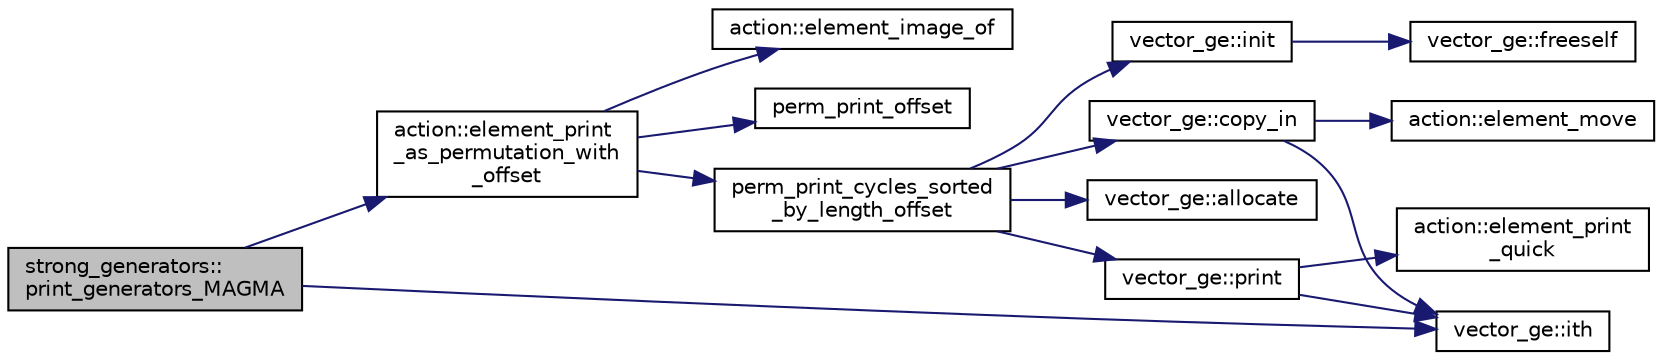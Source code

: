 digraph "strong_generators::print_generators_MAGMA"
{
  edge [fontname="Helvetica",fontsize="10",labelfontname="Helvetica",labelfontsize="10"];
  node [fontname="Helvetica",fontsize="10",shape=record];
  rankdir="LR";
  Node4529 [label="strong_generators::\lprint_generators_MAGMA",height=0.2,width=0.4,color="black", fillcolor="grey75", style="filled", fontcolor="black"];
  Node4529 -> Node4530 [color="midnightblue",fontsize="10",style="solid",fontname="Helvetica"];
  Node4530 [label="action::element_print\l_as_permutation_with\l_offset",height=0.2,width=0.4,color="black", fillcolor="white", style="filled",URL="$d2/d86/classaction.html#addd61d869434abaad431124a6d858396"];
  Node4530 -> Node4531 [color="midnightblue",fontsize="10",style="solid",fontname="Helvetica"];
  Node4531 [label="action::element_image_of",height=0.2,width=0.4,color="black", fillcolor="white", style="filled",URL="$d2/d86/classaction.html#ae09559d4537a048fc860f8a74a31393d"];
  Node4530 -> Node4532 [color="midnightblue",fontsize="10",style="solid",fontname="Helvetica"];
  Node4532 [label="perm_print_offset",height=0.2,width=0.4,color="black", fillcolor="white", style="filled",URL="$d2/d7c/combinatorics_8_c.html#ab87deef2ba9e4d2ce386a19eeaffecf3"];
  Node4530 -> Node4533 [color="midnightblue",fontsize="10",style="solid",fontname="Helvetica"];
  Node4533 [label="perm_print_cycles_sorted\l_by_length_offset",height=0.2,width=0.4,color="black", fillcolor="white", style="filled",URL="$d5/d90/action__global_8_c.html#a9d1f2e34879c04dbc45d08984a8066e3"];
  Node4533 -> Node4534 [color="midnightblue",fontsize="10",style="solid",fontname="Helvetica"];
  Node4534 [label="vector_ge::init",height=0.2,width=0.4,color="black", fillcolor="white", style="filled",URL="$d4/d6e/classvector__ge.html#afe1d6befd1f1501e6be34afbaa9d30a8"];
  Node4534 -> Node4535 [color="midnightblue",fontsize="10",style="solid",fontname="Helvetica"];
  Node4535 [label="vector_ge::freeself",height=0.2,width=0.4,color="black", fillcolor="white", style="filled",URL="$d4/d6e/classvector__ge.html#aa002e4b715cc73a9b8b367d29700b452"];
  Node4533 -> Node4536 [color="midnightblue",fontsize="10",style="solid",fontname="Helvetica"];
  Node4536 [label="vector_ge::allocate",height=0.2,width=0.4,color="black", fillcolor="white", style="filled",URL="$d4/d6e/classvector__ge.html#a35b062a9201b30f0a87bf87702d243ae"];
  Node4533 -> Node4537 [color="midnightblue",fontsize="10",style="solid",fontname="Helvetica"];
  Node4537 [label="vector_ge::copy_in",height=0.2,width=0.4,color="black", fillcolor="white", style="filled",URL="$d4/d6e/classvector__ge.html#ad02ebf2d4e8bbf095685aea921999145"];
  Node4537 -> Node4538 [color="midnightblue",fontsize="10",style="solid",fontname="Helvetica"];
  Node4538 [label="vector_ge::ith",height=0.2,width=0.4,color="black", fillcolor="white", style="filled",URL="$d4/d6e/classvector__ge.html#a1ff002e8b746a9beb119d57dcd4a15ff"];
  Node4537 -> Node4539 [color="midnightblue",fontsize="10",style="solid",fontname="Helvetica"];
  Node4539 [label="action::element_move",height=0.2,width=0.4,color="black", fillcolor="white", style="filled",URL="$d2/d86/classaction.html#a550947491bbb534d3d7951f50198a874"];
  Node4533 -> Node4540 [color="midnightblue",fontsize="10",style="solid",fontname="Helvetica"];
  Node4540 [label="vector_ge::print",height=0.2,width=0.4,color="black", fillcolor="white", style="filled",URL="$d4/d6e/classvector__ge.html#a0d260cce035c20b32d7989c50670aa8a"];
  Node4540 -> Node4541 [color="midnightblue",fontsize="10",style="solid",fontname="Helvetica"];
  Node4541 [label="action::element_print\l_quick",height=0.2,width=0.4,color="black", fillcolor="white", style="filled",URL="$d2/d86/classaction.html#a4844680cf6750396f76494a28655265b"];
  Node4540 -> Node4538 [color="midnightblue",fontsize="10",style="solid",fontname="Helvetica"];
  Node4529 -> Node4538 [color="midnightblue",fontsize="10",style="solid",fontname="Helvetica"];
}
